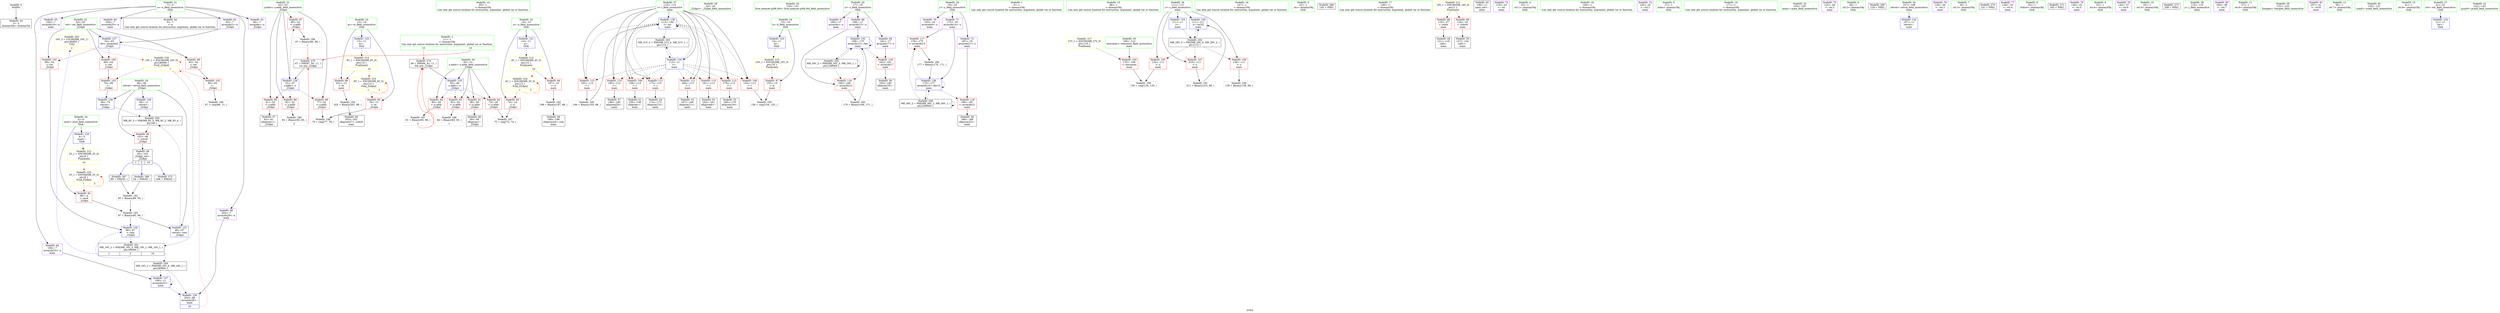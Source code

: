 digraph "SVFG" {
	label="SVFG";

	Node0x564aad6d2fd0 [shape=record,color=grey,label="{NodeID: 0\nNullPtr}"];
	Node0x564aad6d2fd0 -> Node0x564aad6ec430[style=solid];
	Node0x564aad705e00 [shape=record,color=yellow,style=double,label="{NodeID: 263\n16V_3 = CSCHI(MR_16V_1)\npts\{90000 \}\nCS[]|{<s0>2}}"];
	Node0x564aad705e00:s0 -> Node0x564aad703500[style=dashed,color=red];
	Node0x564aad6ec970 [shape=record,color=red,label="{NodeID: 97\n86\<--52\n\<--y.addr\n_Z2dpii\n}"];
	Node0x564aad6ec970 -> Node0x564aad6f6380[style=solid];
	Node0x564aad6ea8e0 [shape=record,color=green,label="{NodeID: 14\n85\<--1\n\<--dummyObj\nCan only get source location for instruction, argument, global var or function.}"];
	Node0x564aad6f0380 [shape=record,color=grey,label="{NodeID: 194\n202 = Binary(201, 88, )\n}"];
	Node0x564aad6f0380 -> Node0x564aad6ee280[style=solid];
	Node0x564aad6ed4d0 [shape=record,color=red,label="{NodeID: 111\n166\<--113\n\<--i\nmain\n}"];
	Node0x564aad6ed4d0 -> Node0x564aad6edcd0[style=solid];
	Node0x564aad6eb6e0 [shape=record,color=green,label="{NodeID: 28\n43\<--44\n_Z2dpii\<--_Z2dpii_field_insensitive\n}"];
	Node0x564aad6f2860 [shape=record,color=blue,label="{NodeID: 125\n50\<--46\nx.addr\<--x\n_Z2dpii\n}"];
	Node0x564aad6f2860 -> Node0x564aad6efbb0[style=dashed];
	Node0x564aad6f2860 -> Node0x564aad6efc80[style=dashed];
	Node0x564aad6f2860 -> Node0x564aad6efd50[style=dashed];
	Node0x564aad6f2860 -> Node0x564aad6efe20[style=dashed];
	Node0x564aad6ec330 [shape=record,color=green,label="{NodeID: 42\n150\<--151\nllvm.memset.p0i8.i64\<--llvm.memset.p0i8.i64_field_insensitive\n}"];
	Node0x564aad6f33c0 [shape=record,color=blue,label="{NodeID: 139\n204\<--88\narrayidx28\<--\nmain\n|{<s0>10}}"];
	Node0x564aad6f33c0:s0 -> Node0x564aad703500[style=dashed,color=red];
	Node0x564aad6edf40 [shape=record,color=black,label="{NodeID: 56\n183\<--182\nidxprom18\<--\nmain\n}"];
	Node0x564aad6eeaa0 [shape=record,color=purple,label="{NodeID: 70\n163\<--19\narrayidx9\<--y\nmain\n}"];
	Node0x564aad6ef600 [shape=record,color=red,label="{NodeID: 84\n197\<--10\n\<--n\nmain\n}"];
	Node0x564aad6ef600 -> Node0x564aad6f5a80[style=solid];
	Node0x564aad6d33b0 [shape=record,color=green,label="{NodeID: 1\n5\<--1\n\<--dummyObj\nCan only get source location for instruction, argument, global var or function.}"];
	Node0x564aad6eca40 [shape=record,color=red,label="{NodeID: 98\n92\<--52\n\<--y.addr\n_Z2dpii\n}"];
	Node0x564aad6eca40 -> Node0x564aad6f6500[style=solid];
	Node0x564aad6ea9e0 [shape=record,color=green,label="{NodeID: 15\n88\<--1\n\<--dummyObj\nCan only get source location for instruction, argument, global var or function.}"];
	Node0x564aad6f0500 [shape=record,color=grey,label="{NodeID: 195\n156 = cmp(154, 155, )\n}"];
	Node0x564aad6ed5a0 [shape=record,color=red,label="{NodeID: 112\n173\<--113\n\<--i\nmain\n}"];
	Node0x564aad6ed5a0 -> Node0x564aad6edda0[style=solid];
	Node0x564aad6eb7e0 [shape=record,color=green,label="{NodeID: 29\n48\<--49\nretval\<--retval_field_insensitive\n_Z2dpii\n}"];
	Node0x564aad6eb7e0 -> Node0x564aad6efae0[style=solid];
	Node0x564aad6eb7e0 -> Node0x564aad6f2ad0[style=solid];
	Node0x564aad6eb7e0 -> Node0x564aad6f2ba0[style=solid];
	Node0x564aad6eb7e0 -> Node0x564aad6f2d40[style=solid];
	Node0x564aad6f2930 [shape=record,color=blue,label="{NodeID: 126\n52\<--47\ny.addr\<--y\n_Z2dpii\n}"];
	Node0x564aad6f2930 -> Node0x564aad6efef0[style=dashed];
	Node0x564aad6f2930 -> Node0x564aad6ec8a0[style=dashed];
	Node0x564aad6f2930 -> Node0x564aad6ec970[style=dashed];
	Node0x564aad6f2930 -> Node0x564aad6eca40[style=dashed];
	Node0x564aad6ec430 [shape=record,color=black,label="{NodeID: 43\n2\<--3\ndummyVal\<--dummyVal\n}"];
	Node0x564aad702eb0 [shape=record,color=yellow,style=double,label="{NodeID: 223\n2V_1 = ENCHI(MR_2V_0)\npts\{6 \}\nFun[_Z2dpii]|{|<s1>1|<s2>2}}"];
	Node0x564aad702eb0 -> Node0x564aad6ef460[style=dashed];
	Node0x564aad702eb0:s1 -> Node0x564aad702eb0[style=dashed,color=red];
	Node0x564aad702eb0:s2 -> Node0x564aad702eb0[style=dashed,color=red];
	Node0x564aad6f3490 [shape=record,color=blue,label="{NodeID: 140\n111\<--211\nz\<--inc32\nmain\n}"];
	Node0x564aad6f3490 -> Node0x564aad6fecf0[style=dashed];
	Node0x564aad6ee010 [shape=record,color=black,label="{NodeID: 57\n186\<--185\nidxprom20\<--\nmain\n}"];
	Node0x564aad6eeb70 [shape=record,color=purple,label="{NodeID: 71\n175\<--19\narrayidx14\<--y\nmain\n}"];
	Node0x564aad6eeb70 -> Node0x564aad6f20f0[style=solid];
	Node0x564aad6eeb70 -> Node0x564aad6f3150[style=solid];
	Node0x564aad6ef6d0 [shape=record,color=red,label="{NodeID: 85\n78\<--13\n\<--m\n_Z2dpii\n}"];
	Node0x564aad6ef6d0 -> Node0x564aad6f0980[style=solid];
	Node0x564aad6e3bd0 [shape=record,color=green,label="{NodeID: 2\n11\<--1\n\<--dummyObj\nCan only get source location for instruction, argument, global var or function.|{<s0>10|<s1>10}}"];
	Node0x564aad6e3bd0:s0 -> Node0x564aad7117b0[style=solid,color=red];
	Node0x564aad6e3bd0:s1 -> Node0x564aad711ac0[style=solid,color=red];
	Node0x564aad6f5a80 [shape=record,color=grey,label="{NodeID: 182\n198 = Binary(197, 88, )\n}"];
	Node0x564aad6f5a80 -> Node0x564aad6ee1b0[style=solid];
	Node0x564aad6ecb10 [shape=record,color=red,label="{NodeID: 99\n65\<--54\n\<--ret\n_Z2dpii\n}"];
	Node0x564aad6ecb10 -> Node0x564aad6ecd80[style=solid];
	Node0x564aad6eaae0 [shape=record,color=green,label="{NodeID: 16\n147\<--1\n\<--dummyObj\nCan only get source location for instruction, argument, global var or function.}"];
	Node0x564aad6f0680 [shape=record,color=grey,label="{NodeID: 196\n136 = cmp(134, 135, )\n}"];
	Node0x564aad6ed670 [shape=record,color=red,label="{NodeID: 113\n179\<--113\n\<--i\nmain\n}"];
	Node0x564aad6ed670 -> Node0x564aad6ede70[style=solid];
	Node0x564aad6eb8b0 [shape=record,color=green,label="{NodeID: 30\n50\<--51\nx.addr\<--x.addr_field_insensitive\n_Z2dpii\n}"];
	Node0x564aad6eb8b0 -> Node0x564aad6efbb0[style=solid];
	Node0x564aad6eb8b0 -> Node0x564aad6efc80[style=solid];
	Node0x564aad6eb8b0 -> Node0x564aad6efd50[style=solid];
	Node0x564aad6eb8b0 -> Node0x564aad6efe20[style=solid];
	Node0x564aad6eb8b0 -> Node0x564aad6f2860[style=solid];
	Node0x564aad6f2a00 [shape=record,color=blue,label="{NodeID: 127\n54\<--63\nret\<--arrayidx2\n_Z2dpii\n}"];
	Node0x564aad6f2a00 -> Node0x564aad6ecb10[style=dashed];
	Node0x564aad6f2a00 -> Node0x564aad6ecbe0[style=dashed];
	Node0x564aad6f2a00 -> Node0x564aad6eccb0[style=dashed];
	Node0x564aad6ec530 [shape=record,color=black,label="{NodeID: 44\n8\<--7\n\<--a\nCan only get source location for instruction, argument, global var or function.}"];
	Node0x564aad702fc0 [shape=record,color=yellow,style=double,label="{NodeID: 224\n4V_1 = ENCHI(MR_4V_0)\npts\{12 \}\nFun[_Z2dpii]|{|<s1>1|<s2>2}}"];
	Node0x564aad702fc0 -> Node0x564aad6ef530[style=dashed];
	Node0x564aad702fc0:s1 -> Node0x564aad702fc0[style=dashed,color=red];
	Node0x564aad702fc0:s2 -> Node0x564aad702fc0[style=dashed,color=red];
	Node0x564aad6ee0e0 [shape=record,color=black,label="{NodeID: 58\n189\<--188\nidxprom22\<--\nmain\n}"];
	Node0x564aad6eec40 [shape=record,color=purple,label="{NodeID: 72\n187\<--19\narrayidx21\<--y\nmain\n}"];
	Node0x564aad6eec40 -> Node0x564aad6f2290[style=solid];
	Node0x564aad6ef7a0 [shape=record,color=red,label="{NodeID: 86\n201\<--13\n\<--m\nmain\n}"];
	Node0x564aad6ef7a0 -> Node0x564aad6f0380[style=solid];
	Node0x564aad6e99d0 [shape=record,color=green,label="{NodeID: 3\n23\<--1\n.str\<--dummyObj\nGlob }"];
	Node0x564aad710eb0 [shape=record,color=black,label="{NodeID: 266\n145 = PHI()\n}"];
	Node0x564aad6f5c00 [shape=record,color=grey,label="{NodeID: 183\n170 = Binary(169, 171, )\n}"];
	Node0x564aad6f5c00 -> Node0x564aad6f3080[style=solid];
	Node0x564aad6ecbe0 [shape=record,color=red,label="{NodeID: 100\n69\<--54\n\<--ret\n_Z2dpii\n}"];
	Node0x564aad6ecbe0 -> Node0x564aad6ece50[style=solid];
	Node0x564aad6eabe0 [shape=record,color=green,label="{NodeID: 17\n148\<--1\n\<--dummyObj\nCan only get source location for instruction, argument, global var or function.}"];
	Node0x564aad6f0800 [shape=record,color=grey,label="{NodeID: 197\n75 = cmp(73, 74, )\n}"];
	Node0x564aad6ed740 [shape=record,color=red,label="{NodeID: 114\n185\<--113\n\<--i\nmain\n}"];
	Node0x564aad6ed740 -> Node0x564aad6ee010[style=solid];
	Node0x564aad6eb980 [shape=record,color=green,label="{NodeID: 31\n52\<--53\ny.addr\<--y.addr_field_insensitive\n_Z2dpii\n}"];
	Node0x564aad6eb980 -> Node0x564aad6efef0[style=solid];
	Node0x564aad6eb980 -> Node0x564aad6ec8a0[style=solid];
	Node0x564aad6eb980 -> Node0x564aad6ec970[style=solid];
	Node0x564aad6eb980 -> Node0x564aad6eca40[style=solid];
	Node0x564aad6eb980 -> Node0x564aad6f2930[style=solid];
	Node0x564aad7019f0 [shape=record,color=yellow,style=double,label="{NodeID: 211\n18V_1 = ENCHI(MR_18V_0)\npts\{1 \}\nFun[main]}"];
	Node0x564aad7019f0 -> Node0x564aad6ef940[style=dashed];
	Node0x564aad7019f0 -> Node0x564aad6efa10[style=dashed];
	Node0x564aad6f2ad0 [shape=record,color=blue,label="{NodeID: 128\n48\<--70\nretval\<--\n_Z2dpii\n}"];
	Node0x564aad6f2ad0 -> Node0x564aad6fe2f0[style=dashed];
	Node0x564aad6ec630 [shape=record,color=black,label="{NodeID: 45\n106\<--11\nmain_ret\<--\nmain\n}"];
	Node0x564aad7030a0 [shape=record,color=yellow,style=double,label="{NodeID: 225\n6V_1 = ENCHI(MR_6V_0)\npts\{14 \}\nFun[_Z2dpii]|{|<s1>1|<s2>2}}"];
	Node0x564aad7030a0 -> Node0x564aad6ef6d0[style=dashed];
	Node0x564aad7030a0:s1 -> Node0x564aad7030a0[style=dashed,color=red];
	Node0x564aad7030a0:s2 -> Node0x564aad7030a0[style=dashed,color=red];
	Node0x564aad6ee1b0 [shape=record,color=black,label="{NodeID: 59\n199\<--198\nidxprom24\<--sub\nmain\n}"];
	Node0x564aad6eed10 [shape=record,color=purple,label="{NodeID: 73\n119\<--23\n\<--.str\nmain\n}"];
	Node0x564aad6ef870 [shape=record,color=red,label="{NodeID: 87\n155\<--15\n\<--k\nmain\n}"];
	Node0x564aad6ef870 -> Node0x564aad6f0500[style=solid];
	Node0x564aad6e9a60 [shape=record,color=green,label="{NodeID: 4\n25\<--1\n.str.1\<--dummyObj\nGlob }"];
	Node0x564aad710fb0 [shape=record,color=black,label="{NodeID: 267\n89 = PHI(45, )\n}"];
	Node0x564aad710fb0 -> Node0x564aad6f0080[style=solid];
	Node0x564aad6f5d80 [shape=record,color=grey,label="{NodeID: 184\n177 = Binary(176, 171, )\n}"];
	Node0x564aad6f5d80 -> Node0x564aad6f3150[style=solid];
	Node0x564aad6eccb0 [shape=record,color=red,label="{NodeID: 101\n98\<--54\n\<--ret\n_Z2dpii\n}"];
	Node0x564aad6eccb0 -> Node0x564aad6f2c70[style=solid];
	Node0x564aad6eace0 [shape=record,color=green,label="{NodeID: 18\n149\<--1\n\<--dummyObj\nCan only get source location for instruction, argument, global var or function.}"];
	Node0x564aad6f0980 [shape=record,color=grey,label="{NodeID: 198\n79 = cmp(77, 78, )\n}"];
	Node0x564aad6ed810 [shape=record,color=red,label="{NodeID: 115\n193\<--113\n\<--i\nmain\n}"];
	Node0x564aad6ed810 -> Node0x564aad6f5f00[style=solid];
	Node0x564aad6eba50 [shape=record,color=green,label="{NodeID: 32\n54\<--55\nret\<--ret_field_insensitive\n_Z2dpii\n}"];
	Node0x564aad6eba50 -> Node0x564aad6ecb10[style=solid];
	Node0x564aad6eba50 -> Node0x564aad6ecbe0[style=solid];
	Node0x564aad6eba50 -> Node0x564aad6eccb0[style=solid];
	Node0x564aad6eba50 -> Node0x564aad6f2a00[style=solid];
	Node0x564aad702510 [shape=record,color=yellow,style=double,label="{NodeID: 212\n2V_1 = ENCHI(MR_2V_0)\npts\{6 \}\nFun[main]|{<s0>10}}"];
	Node0x564aad702510:s0 -> Node0x564aad702eb0[style=dashed,color=red];
	Node0x564aad6f2ba0 [shape=record,color=blue,label="{NodeID: 129\n48\<--11\nretval\<--\n_Z2dpii\n}"];
	Node0x564aad6f2ba0 -> Node0x564aad6fe2f0[style=dashed];
	Node0x564aad6ec700 [shape=record,color=black,label="{NodeID: 46\n59\<--58\nidxprom\<--\n_Z2dpii\n}"];
	Node0x564aad6ee280 [shape=record,color=black,label="{NodeID: 60\n203\<--202\nidxprom27\<--sub26\nmain\n}"];
	Node0x564aad6eede0 [shape=record,color=purple,label="{NodeID: 74\n120\<--25\n\<--.str.1\nmain\n}"];
	Node0x564aad6ef940 [shape=record,color=red,label="{NodeID: 88\n118\<--27\n\<--stdin\nmain\n}"];
	Node0x564aad6ef940 -> Node0x564aad6ed990[style=solid];
	Node0x564aad6d41d0 [shape=record,color=green,label="{NodeID: 5\n27\<--1\nstdin\<--dummyObj\nGlob }"];
	Node0x564aad7111a0 [shape=record,color=black,label="{NodeID: 268\n94 = PHI(45, )\n}"];
	Node0x564aad7111a0 -> Node0x564aad6f0080[style=solid];
	Node0x564aad6f5f00 [shape=record,color=grey,label="{NodeID: 185\n194 = Binary(193, 88, )\n}"];
	Node0x564aad6f5f00 -> Node0x564aad6f32f0[style=solid];
	Node0x564aad6ecd80 [shape=record,color=red,label="{NodeID: 102\n66\<--65\n\<--\n_Z2dpii\n}"];
	Node0x564aad6ecd80 -> Node0x564aad6f0b00[style=solid];
	Node0x564aad6eade0 [shape=record,color=green,label="{NodeID: 19\n171\<--1\n\<--dummyObj\nCan only get source location for instruction, argument, global var or function.}"];
	Node0x564aad6f0b00 [shape=record,color=grey,label="{NodeID: 199\n67 = cmp(66, 11, )\n}"];
	Node0x564aad6f2020 [shape=record,color=red,label="{NodeID: 116\n169\<--168\n\<--arrayidx12\nmain\n}"];
	Node0x564aad6f2020 -> Node0x564aad6f5c00[style=solid];
	Node0x564aad6ebb20 [shape=record,color=green,label="{NodeID: 33\n104\<--105\nmain\<--main_field_insensitive\n}"];
	Node0x564aad7025f0 [shape=record,color=yellow,style=double,label="{NodeID: 213\n4V_1 = ENCHI(MR_4V_0)\npts\{12 \}\nFun[main]|{|<s1>10}}"];
	Node0x564aad7025f0 -> Node0x564aad6ef600[style=dashed];
	Node0x564aad7025f0:s1 -> Node0x564aad702fc0[style=dashed,color=red];
	Node0x564aad6f2c70 [shape=record,color=blue,label="{NodeID: 130\n98\<--97\n\<--rem\n_Z2dpii\n}"];
	Node0x564aad6f2c70 -> Node0x564aad6fe7f0[style=dashed];
	Node0x564aad6ec7d0 [shape=record,color=black,label="{NodeID: 47\n62\<--61\nidxprom1\<--\n_Z2dpii\n}"];
	Node0x564aad6ee350 [shape=record,color=purple,label="{NodeID: 61\n60\<--7\narrayidx\<--a\n_Z2dpii\n}"];
	Node0x564aad6eeeb0 [shape=record,color=purple,label="{NodeID: 75\n125\<--28\n\<--.str.2\nmain\n}"];
	Node0x564aad6efa10 [shape=record,color=red,label="{NodeID: 89\n124\<--32\n\<--stdout\nmain\n}"];
	Node0x564aad6efa10 -> Node0x564aad6eda60[style=solid];
	Node0x564aad6d4260 [shape=record,color=green,label="{NodeID: 6\n28\<--1\n.str.2\<--dummyObj\nGlob }"];
	Node0x564aad7112a0 [shape=record,color=black,label="{NodeID: 269\n129 = PHI()\n}"];
	Node0x564aad6f6080 [shape=record,color=grey,label="{NodeID: 186\n84 = Binary(83, 85, )\n|{<s0>1}}"];
	Node0x564aad6f6080:s0 -> Node0x564aad7117b0[style=solid,color=red];
	Node0x564aad6ece50 [shape=record,color=red,label="{NodeID: 103\n70\<--69\n\<--\n_Z2dpii\n}"];
	Node0x564aad6ece50 -> Node0x564aad6f2ad0[style=solid];
	Node0x564aad6eaee0 [shape=record,color=green,label="{NodeID: 20\n4\<--6\nmod\<--mod_field_insensitive\nGlob }"];
	Node0x564aad6eaee0 -> Node0x564aad6ef460[style=solid];
	Node0x564aad6eaee0 -> Node0x564aad6f2360[style=solid];
	Node0x564aad6fe2f0 [shape=record,color=black,label="{NodeID: 200\nMR_8V_3 = PHI(MR_8V_5, MR_8V_2, MR_8V_4, )\npts\{49 \}\n}"];
	Node0x564aad6fe2f0 -> Node0x564aad6efae0[style=dashed];
	Node0x564aad6f20f0 [shape=record,color=red,label="{NodeID: 117\n176\<--175\n\<--arrayidx14\nmain\n}"];
	Node0x564aad6f20f0 -> Node0x564aad6f5d80[style=solid];
	Node0x564aad6ebc20 [shape=record,color=green,label="{NodeID: 34\n107\<--108\nretval\<--retval_field_insensitive\nmain\n}"];
	Node0x564aad6ebc20 -> Node0x564aad6f2e10[style=solid];
	Node0x564aad7026d0 [shape=record,color=yellow,style=double,label="{NodeID: 214\n6V_1 = ENCHI(MR_6V_0)\npts\{14 \}\nFun[main]|{|<s1>10}}"];
	Node0x564aad7026d0 -> Node0x564aad6ef7a0[style=dashed];
	Node0x564aad7026d0:s1 -> Node0x564aad7030a0[style=dashed,color=red];
	Node0x564aad6f2d40 [shape=record,color=blue,label="{NodeID: 131\n48\<--97\nretval\<--rem\n_Z2dpii\n}"];
	Node0x564aad6f2d40 -> Node0x564aad6fe2f0[style=dashed];
	Node0x564aad6ed8c0 [shape=record,color=black,label="{NodeID: 48\n45\<--102\n_Z2dpii_ret\<--\n_Z2dpii\n|{<s0>1|<s1>2|<s2>10}}"];
	Node0x564aad6ed8c0:s0 -> Node0x564aad710fb0[style=solid,color=blue];
	Node0x564aad6ed8c0:s1 -> Node0x564aad7111a0[style=solid,color=blue];
	Node0x564aad6ed8c0:s2 -> Node0x564aad711510[style=solid,color=blue];
	Node0x564aad6ee420 [shape=record,color=purple,label="{NodeID: 62\n63\<--7\narrayidx2\<--a\n_Z2dpii\n}"];
	Node0x564aad6ee420 -> Node0x564aad6f2a00[style=solid];
	Node0x564aad6eef80 [shape=record,color=purple,label="{NodeID: 76\n126\<--30\n\<--.str.3\nmain\n}"];
	Node0x564aad6efae0 [shape=record,color=red,label="{NodeID: 90\n102\<--48\n\<--retval\n_Z2dpii\n}"];
	Node0x564aad6efae0 -> Node0x564aad6ed8c0[style=solid];
	Node0x564aad6d42f0 [shape=record,color=green,label="{NodeID: 7\n30\<--1\n.str.3\<--dummyObj\nGlob }"];
	Node0x564aad711370 [shape=record,color=black,label="{NodeID: 270\n141 = PHI()\n}"];
	Node0x564aad6f6200 [shape=record,color=grey,label="{NodeID: 187\n91 = Binary(90, 88, )\n|{<s0>2}}"];
	Node0x564aad6f6200:s0 -> Node0x564aad7117b0[style=solid,color=red];
	Node0x564aad6ecf20 [shape=record,color=red,label="{NodeID: 104\n135\<--109\n\<--testcases\nmain\n}"];
	Node0x564aad6ecf20 -> Node0x564aad6f0680[style=solid];
	Node0x564aad6eafe0 [shape=record,color=green,label="{NodeID: 21\n7\<--9\na\<--a_field_insensitive\nGlob }"];
	Node0x564aad6eafe0 -> Node0x564aad6ec530[style=solid];
	Node0x564aad6eafe0 -> Node0x564aad6ee350[style=solid];
	Node0x564aad6eafe0 -> Node0x564aad6ee420[style=solid];
	Node0x564aad6eafe0 -> Node0x564aad6ee4f0[style=solid];
	Node0x564aad6eafe0 -> Node0x564aad6ee5c0[style=solid];
	Node0x564aad6eafe0 -> Node0x564aad6ee690[style=solid];
	Node0x564aad6eafe0 -> Node0x564aad6ee760[style=solid];
	Node0x564aad6fe7f0 [shape=record,color=black,label="{NodeID: 201\nMR_16V_2 = PHI(MR_16V_5, MR_16V_1, MR_16V_1, )\npts\{90000 \}\n|{<s0>1|<s1>2|<s2>10}}"];
	Node0x564aad6fe7f0:s0 -> Node0x564aad705e00[style=dashed,color=blue];
	Node0x564aad6fe7f0:s1 -> Node0x564aad6f2c70[style=dashed,color=blue];
	Node0x564aad6fe7f0:s2 -> Node0x564aad6ff6f0[style=dashed,color=blue];
	Node0x564aad6f21c0 [shape=record,color=red,label="{NodeID: 118\n182\<--181\n\<--arrayidx17\nmain\n}"];
	Node0x564aad6f21c0 -> Node0x564aad6edf40[style=solid];
	Node0x564aad6ebcf0 [shape=record,color=green,label="{NodeID: 35\n109\<--110\ntestcases\<--testcases_field_insensitive\nmain\n}"];
	Node0x564aad6ebcf0 -> Node0x564aad6ecf20[style=solid];
	Node0x564aad7027b0 [shape=record,color=yellow,style=double,label="{NodeID: 215\n23V_1 = ENCHI(MR_23V_0)\npts\{16 \}\nFun[main]}"];
	Node0x564aad7027b0 -> Node0x564aad6ef870[style=dashed];
	Node0x564aad6f2e10 [shape=record,color=blue,label="{NodeID: 132\n107\<--11\nretval\<--\nmain\n}"];
	Node0x564aad6ed990 [shape=record,color=black,label="{NodeID: 49\n121\<--118\ncall\<--\nmain\n}"];
	Node0x564aad6ee4f0 [shape=record,color=purple,label="{NodeID: 63\n184\<--7\narrayidx19\<--a\nmain\n}"];
	Node0x564aad6ef050 [shape=record,color=purple,label="{NodeID: 77\n128\<--33\n\<--.str.4\nmain\n}"];
	Node0x564aad6efbb0 [shape=record,color=red,label="{NodeID: 91\n58\<--50\n\<--x.addr\n_Z2dpii\n}"];
	Node0x564aad6efbb0 -> Node0x564aad6ec700[style=solid];
	Node0x564aad6e9d10 [shape=record,color=green,label="{NodeID: 8\n32\<--1\nstdout\<--dummyObj\nGlob }"];
	Node0x564aad711440 [shape=record,color=black,label="{NodeID: 271\n165 = PHI()\n}"];
	Node0x564aad6f6380 [shape=record,color=grey,label="{NodeID: 188\n87 = Binary(86, 88, )\n|{<s0>1}}"];
	Node0x564aad6f6380:s0 -> Node0x564aad711ac0[style=solid,color=red];
	Node0x564aad6ecff0 [shape=record,color=red,label="{NodeID: 105\n134\<--111\n\<--z\nmain\n}"];
	Node0x564aad6ecff0 -> Node0x564aad6f0680[style=solid];
	Node0x564aad6eb0e0 [shape=record,color=green,label="{NodeID: 22\n10\<--12\nn\<--n_field_insensitive\nGlob }"];
	Node0x564aad6eb0e0 -> Node0x564aad6ef530[style=solid];
	Node0x564aad6eb0e0 -> Node0x564aad6ef600[style=solid];
	Node0x564aad6eb0e0 -> Node0x564aad6f2460[style=solid];
	Node0x564aad6fecf0 [shape=record,color=black,label="{NodeID: 202\nMR_29V_3 = PHI(MR_29V_4, MR_29V_2, )\npts\{112 \}\n}"];
	Node0x564aad6fecf0 -> Node0x564aad6ecff0[style=dashed];
	Node0x564aad6fecf0 -> Node0x564aad6ed0c0[style=dashed];
	Node0x564aad6fecf0 -> Node0x564aad6ed190[style=dashed];
	Node0x564aad6fecf0 -> Node0x564aad6f3490[style=dashed];
	Node0x564aad6f2290 [shape=record,color=red,label="{NodeID: 119\n188\<--187\n\<--arrayidx21\nmain\n}"];
	Node0x564aad6f2290 -> Node0x564aad6ee0e0[style=solid];
	Node0x564aad6ebdc0 [shape=record,color=green,label="{NodeID: 36\n111\<--112\nz\<--z_field_insensitive\nmain\n}"];
	Node0x564aad6ebdc0 -> Node0x564aad6ecff0[style=solid];
	Node0x564aad6ebdc0 -> Node0x564aad6ed0c0[style=solid];
	Node0x564aad6ebdc0 -> Node0x564aad6ed190[style=solid];
	Node0x564aad6ebdc0 -> Node0x564aad6f2ee0[style=solid];
	Node0x564aad6ebdc0 -> Node0x564aad6f3490[style=solid];
	Node0x564aad6f2ee0 [shape=record,color=blue,label="{NodeID: 133\n111\<--11\nz\<--\nmain\n}"];
	Node0x564aad6f2ee0 -> Node0x564aad6fecf0[style=dashed];
	Node0x564aad6eda60 [shape=record,color=black,label="{NodeID: 50\n127\<--124\ncall1\<--\nmain\n}"];
	Node0x564aad703500 [shape=record,color=yellow,style=double,label="{NodeID: 230\n16V_1 = ENCHI(MR_16V_0)\npts\{90000 \}\nFun[_Z2dpii]|{|<s3>1}}"];
	Node0x564aad703500 -> Node0x564aad6ecd80[style=dashed];
	Node0x564aad703500 -> Node0x564aad6ece50[style=dashed];
	Node0x564aad703500 -> Node0x564aad6fe7f0[style=dashed];
	Node0x564aad703500:s3 -> Node0x564aad703500[style=dashed,color=red];
	Node0x564aad6ee5c0 [shape=record,color=purple,label="{NodeID: 64\n190\<--7\narrayidx23\<--a\nmain\n}"];
	Node0x564aad6ee5c0 -> Node0x564aad6f3220[style=solid];
	Node0x564aad6ef120 [shape=record,color=purple,label="{NodeID: 78\n140\<--35\n\<--.str.5\nmain\n}"];
	Node0x564aad6efc80 [shape=record,color=red,label="{NodeID: 92\n73\<--50\n\<--x.addr\n_Z2dpii\n}"];
	Node0x564aad6efc80 -> Node0x564aad6f0800[style=solid];
	Node0x564aad6e9da0 [shape=record,color=green,label="{NodeID: 9\n33\<--1\n.str.4\<--dummyObj\nGlob }"];
	Node0x564aad711510 [shape=record,color=black,label="{NodeID: 272\n206 = PHI(45, )\n}"];
	Node0x564aad6f6500 [shape=record,color=grey,label="{NodeID: 189\n93 = Binary(92, 85, )\n|{<s0>2}}"];
	Node0x564aad6f6500:s0 -> Node0x564aad711ac0[style=solid,color=red];
	Node0x564aad6ed0c0 [shape=record,color=red,label="{NodeID: 106\n138\<--111\n\<--z\nmain\n}"];
	Node0x564aad6ed0c0 -> Node0x564aad6f6680[style=solid];
	Node0x564aad6eb1e0 [shape=record,color=green,label="{NodeID: 23\n13\<--14\nm\<--m_field_insensitive\nGlob }"];
	Node0x564aad6eb1e0 -> Node0x564aad6ef6d0[style=solid];
	Node0x564aad6eb1e0 -> Node0x564aad6ef7a0[style=solid];
	Node0x564aad6eb1e0 -> Node0x564aad6f2560[style=solid];
	Node0x564aad6ff1f0 [shape=record,color=black,label="{NodeID: 203\nMR_31V_2 = PHI(MR_31V_4, MR_31V_1, )\npts\{114 \}\n}"];
	Node0x564aad6ff1f0 -> Node0x564aad6f2fb0[style=dashed];
	Node0x564aad6f2360 [shape=record,color=blue,label="{NodeID: 120\n4\<--5\nmod\<--\nGlob }"];
	Node0x564aad6f2360 -> Node0x564aad702510[style=dashed];
	Node0x564aad6ebe90 [shape=record,color=green,label="{NodeID: 37\n113\<--114\ni\<--i_field_insensitive\nmain\n}"];
	Node0x564aad6ebe90 -> Node0x564aad6ed260[style=solid];
	Node0x564aad6ebe90 -> Node0x564aad6ed330[style=solid];
	Node0x564aad6ebe90 -> Node0x564aad6ed400[style=solid];
	Node0x564aad6ebe90 -> Node0x564aad6ed4d0[style=solid];
	Node0x564aad6ebe90 -> Node0x564aad6ed5a0[style=solid];
	Node0x564aad6ebe90 -> Node0x564aad6ed670[style=solid];
	Node0x564aad6ebe90 -> Node0x564aad6ed740[style=solid];
	Node0x564aad6ebe90 -> Node0x564aad6ed810[style=solid];
	Node0x564aad6ebe90 -> Node0x564aad6f2fb0[style=solid];
	Node0x564aad6ebe90 -> Node0x564aad6f32f0[style=solid];
	Node0x564aad702970 [shape=record,color=yellow,style=double,label="{NodeID: 217\n27V_1 = ENCHI(MR_27V_0)\npts\{110 \}\nFun[main]}"];
	Node0x564aad702970 -> Node0x564aad6ecf20[style=dashed];
	Node0x564aad6f2fb0 [shape=record,color=blue,label="{NodeID: 134\n113\<--11\ni\<--\nmain\n}"];
	Node0x564aad6f2fb0 -> Node0x564aad6ed260[style=dashed];
	Node0x564aad6f2fb0 -> Node0x564aad6ed330[style=dashed];
	Node0x564aad6f2fb0 -> Node0x564aad6ed400[style=dashed];
	Node0x564aad6f2fb0 -> Node0x564aad6ed4d0[style=dashed];
	Node0x564aad6f2fb0 -> Node0x564aad6ed5a0[style=dashed];
	Node0x564aad6f2fb0 -> Node0x564aad6ed670[style=dashed];
	Node0x564aad6f2fb0 -> Node0x564aad6ed740[style=dashed];
	Node0x564aad6f2fb0 -> Node0x564aad6ed810[style=dashed];
	Node0x564aad6f2fb0 -> Node0x564aad6f32f0[style=dashed];
	Node0x564aad6f2fb0 -> Node0x564aad6ff1f0[style=dashed];
	Node0x564aad6edb30 [shape=record,color=black,label="{NodeID: 51\n159\<--158\nidxprom\<--\nmain\n}"];
	Node0x564aad6ee690 [shape=record,color=purple,label="{NodeID: 65\n200\<--7\narrayidx25\<--a\nmain\n}"];
	Node0x564aad6ef1f0 [shape=record,color=purple,label="{NodeID: 79\n144\<--37\n\<--.str.6\nmain\n}"];
	Node0x564aad6efd50 [shape=record,color=red,label="{NodeID: 93\n83\<--50\n\<--x.addr\n_Z2dpii\n}"];
	Node0x564aad6efd50 -> Node0x564aad6f6080[style=solid];
	Node0x564aad6e9e70 [shape=record,color=green,label="{NodeID: 10\n35\<--1\n.str.5\<--dummyObj\nGlob }"];
	Node0x564aad7116e0 [shape=record,color=black,label="{NodeID: 273\n208 = PHI()\n}"];
	Node0x564aad6f6680 [shape=record,color=grey,label="{NodeID: 190\n139 = Binary(138, 88, )\n}"];
	Node0x564aad6ed190 [shape=record,color=red,label="{NodeID: 107\n210\<--111\n\<--z\nmain\n}"];
	Node0x564aad6ed190 -> Node0x564aad6f6800[style=solid];
	Node0x564aad6eb2e0 [shape=record,color=green,label="{NodeID: 24\n15\<--16\nk\<--k_field_insensitive\nGlob }"];
	Node0x564aad6eb2e0 -> Node0x564aad6ef870[style=solid];
	Node0x564aad6eb2e0 -> Node0x564aad6f2660[style=solid];
	Node0x564aad6ff6f0 [shape=record,color=black,label="{NodeID: 204\nMR_16V_2 = PHI(MR_16V_6, MR_16V_1, )\npts\{90000 \}\n}"];
	Node0x564aad6ff6f0 -> Node0x564aad6f3220[style=dashed];
	Node0x564aad6ff6f0 -> Node0x564aad6f33c0[style=dashed];
	Node0x564aad6f2460 [shape=record,color=blue,label="{NodeID: 121\n10\<--11\nn\<--\nGlob }"];
	Node0x564aad6f2460 -> Node0x564aad7025f0[style=dashed];
	Node0x564aad6ebf60 [shape=record,color=green,label="{NodeID: 38\n115\<--116\nj\<--j_field_insensitive\nmain\n}"];
	Node0x564aad6f3080 [shape=record,color=blue,label="{NodeID: 135\n168\<--170\narrayidx12\<--dec\nmain\n}"];
	Node0x564aad6f3080 -> Node0x564aad6f2020[style=dashed];
	Node0x564aad6f3080 -> Node0x564aad6f21c0[style=dashed];
	Node0x564aad6f3080 -> Node0x564aad6f3080[style=dashed];
	Node0x564aad6f3080 -> Node0x564aad6ffbf0[style=dashed];
	Node0x564aad6edc00 [shape=record,color=black,label="{NodeID: 52\n162\<--161\nidxprom8\<--\nmain\n}"];
	Node0x564aad6ee760 [shape=record,color=purple,label="{NodeID: 66\n204\<--7\narrayidx28\<--a\nmain\n}"];
	Node0x564aad6ee760 -> Node0x564aad6f33c0[style=solid];
	Node0x564aad6ef2c0 [shape=record,color=purple,label="{NodeID: 80\n164\<--39\n\<--.str.7\nmain\n}"];
	Node0x564aad6efe20 [shape=record,color=red,label="{NodeID: 94\n90\<--50\n\<--x.addr\n_Z2dpii\n}"];
	Node0x564aad6efe20 -> Node0x564aad6f6200[style=solid];
	Node0x564aad6ea700 [shape=record,color=green,label="{NodeID: 11\n37\<--1\n.str.6\<--dummyObj\nGlob }"];
	Node0x564aad7117b0 [shape=record,color=black,label="{NodeID: 274\n46 = PHI(84, 91, 11, )\n0th arg _Z2dpii }"];
	Node0x564aad7117b0 -> Node0x564aad6f2860[style=solid];
	Node0x564aad6f6800 [shape=record,color=grey,label="{NodeID: 191\n211 = Binary(210, 88, )\n}"];
	Node0x564aad6f6800 -> Node0x564aad6f3490[style=solid];
	Node0x564aad6ed260 [shape=record,color=red,label="{NodeID: 108\n154\<--113\n\<--i\nmain\n}"];
	Node0x564aad6ed260 -> Node0x564aad6f0500[style=solid];
	Node0x564aad6eb3e0 [shape=record,color=green,label="{NodeID: 25\n17\<--18\nx\<--x_field_insensitive\nGlob }"];
	Node0x564aad6eb3e0 -> Node0x564aad6ee830[style=solid];
	Node0x564aad6eb3e0 -> Node0x564aad6ee900[style=solid];
	Node0x564aad6eb3e0 -> Node0x564aad6ee9d0[style=solid];
	Node0x564aad6ffbf0 [shape=record,color=black,label="{NodeID: 205\nMR_34V_2 = PHI(MR_34V_3, MR_34V_1, )\npts\{180000 \}\n}"];
	Node0x564aad6ffbf0 -> Node0x564aad6f2020[style=dashed];
	Node0x564aad6ffbf0 -> Node0x564aad6f3080[style=dashed];
	Node0x564aad6ffbf0 -> Node0x564aad6ffbf0[style=dashed];
	Node0x564aad6f2560 [shape=record,color=blue,label="{NodeID: 122\n13\<--11\nm\<--\nGlob }"];
	Node0x564aad6f2560 -> Node0x564aad7026d0[style=dashed];
	Node0x564aad6ec030 [shape=record,color=green,label="{NodeID: 39\n122\<--123\nfreopen\<--freopen_field_insensitive\n}"];
	Node0x564aad6f3150 [shape=record,color=blue,label="{NodeID: 136\n175\<--177\narrayidx14\<--dec15\nmain\n}"];
	Node0x564aad6f3150 -> Node0x564aad6f20f0[style=dashed];
	Node0x564aad6f3150 -> Node0x564aad6f2290[style=dashed];
	Node0x564aad6f3150 -> Node0x564aad6f3150[style=dashed];
	Node0x564aad6f3150 -> Node0x564aad7000f0[style=dashed];
	Node0x564aad6edcd0 [shape=record,color=black,label="{NodeID: 53\n167\<--166\nidxprom11\<--\nmain\n}"];
	Node0x564aad6ee830 [shape=record,color=purple,label="{NodeID: 67\n160\<--17\narrayidx\<--x\nmain\n}"];
	Node0x564aad6ef390 [shape=record,color=purple,label="{NodeID: 81\n207\<--41\n\<--.str.8\nmain\n}"];
	Node0x564aad6efef0 [shape=record,color=red,label="{NodeID: 95\n61\<--52\n\<--y.addr\n_Z2dpii\n}"];
	Node0x564aad6efef0 -> Node0x564aad6ec7d0[style=solid];
	Node0x564aad6ea790 [shape=record,color=green,label="{NodeID: 12\n39\<--1\n.str.7\<--dummyObj\nGlob }"];
	Node0x564aad711ac0 [shape=record,color=black,label="{NodeID: 275\n47 = PHI(87, 93, 11, )\n1st arg _Z2dpii }"];
	Node0x564aad711ac0 -> Node0x564aad6f2930[style=solid];
	Node0x564aad6f0080 [shape=record,color=grey,label="{NodeID: 192\n95 = Binary(89, 94, )\n}"];
	Node0x564aad6f0080 -> Node0x564aad6f0200[style=solid];
	Node0x564aad6ed330 [shape=record,color=red,label="{NodeID: 109\n158\<--113\n\<--i\nmain\n}"];
	Node0x564aad6ed330 -> Node0x564aad6edb30[style=solid];
	Node0x564aad6eb4e0 [shape=record,color=green,label="{NodeID: 26\n19\<--20\ny\<--y_field_insensitive\nGlob }"];
	Node0x564aad6eb4e0 -> Node0x564aad6eeaa0[style=solid];
	Node0x564aad6eb4e0 -> Node0x564aad6eeb70[style=solid];
	Node0x564aad6eb4e0 -> Node0x564aad6eec40[style=solid];
	Node0x564aad7000f0 [shape=record,color=black,label="{NodeID: 206\nMR_36V_2 = PHI(MR_36V_3, MR_36V_1, )\npts\{200000 \}\n}"];
	Node0x564aad7000f0 -> Node0x564aad6f20f0[style=dashed];
	Node0x564aad7000f0 -> Node0x564aad6f3150[style=dashed];
	Node0x564aad7000f0 -> Node0x564aad7000f0[style=dashed];
	Node0x564aad6f2660 [shape=record,color=blue,label="{NodeID: 123\n15\<--11\nk\<--\nGlob }"];
	Node0x564aad6f2660 -> Node0x564aad7027b0[style=dashed];
	Node0x564aad6ec130 [shape=record,color=green,label="{NodeID: 40\n130\<--131\nscanf\<--scanf_field_insensitive\n}"];
	Node0x564aad6f3220 [shape=record,color=blue,label="{NodeID: 137\n190\<--11\narrayidx23\<--\nmain\n}"];
	Node0x564aad6f3220 -> Node0x564aad6f3220[style=dashed];
	Node0x564aad6f3220 -> Node0x564aad6f33c0[style=dashed];
	Node0x564aad6edda0 [shape=record,color=black,label="{NodeID: 54\n174\<--173\nidxprom13\<--\nmain\n}"];
	Node0x564aad6ee900 [shape=record,color=purple,label="{NodeID: 68\n168\<--17\narrayidx12\<--x\nmain\n}"];
	Node0x564aad6ee900 -> Node0x564aad6f2020[style=solid];
	Node0x564aad6ee900 -> Node0x564aad6f3080[style=solid];
	Node0x564aad6ef460 [shape=record,color=red,label="{NodeID: 82\n96\<--4\n\<--mod\n_Z2dpii\n}"];
	Node0x564aad6ef460 -> Node0x564aad6f0200[style=solid];
	Node0x564aad6ec8a0 [shape=record,color=red,label="{NodeID: 96\n77\<--52\n\<--y.addr\n_Z2dpii\n}"];
	Node0x564aad6ec8a0 -> Node0x564aad6f0980[style=solid];
	Node0x564aad6ea820 [shape=record,color=green,label="{NodeID: 13\n41\<--1\n.str.8\<--dummyObj\nGlob }"];
	Node0x564aad6f0200 [shape=record,color=grey,label="{NodeID: 193\n97 = Binary(95, 96, )\n}"];
	Node0x564aad6f0200 -> Node0x564aad6f2c70[style=solid];
	Node0x564aad6f0200 -> Node0x564aad6f2d40[style=solid];
	Node0x564aad6ed400 [shape=record,color=red,label="{NodeID: 110\n161\<--113\n\<--i\nmain\n}"];
	Node0x564aad6ed400 -> Node0x564aad6edc00[style=solid];
	Node0x564aad6eb5e0 [shape=record,color=green,label="{NodeID: 27\n21\<--22\ntot\<--tot_field_insensitive\nGlob }"];
	Node0x564aad6eb5e0 -> Node0x564aad6f2760[style=solid];
	Node0x564aad6f2760 [shape=record,color=blue,label="{NodeID: 124\n21\<--11\ntot\<--\nGlob }"];
	Node0x564aad6ec230 [shape=record,color=green,label="{NodeID: 41\n142\<--143\nprintf\<--printf_field_insensitive\n}"];
	Node0x564aad6f32f0 [shape=record,color=blue,label="{NodeID: 138\n113\<--194\ni\<--inc\nmain\n}"];
	Node0x564aad6f32f0 -> Node0x564aad6ed260[style=dashed];
	Node0x564aad6f32f0 -> Node0x564aad6ed330[style=dashed];
	Node0x564aad6f32f0 -> Node0x564aad6ed400[style=dashed];
	Node0x564aad6f32f0 -> Node0x564aad6ed4d0[style=dashed];
	Node0x564aad6f32f0 -> Node0x564aad6ed5a0[style=dashed];
	Node0x564aad6f32f0 -> Node0x564aad6ed670[style=dashed];
	Node0x564aad6f32f0 -> Node0x564aad6ed740[style=dashed];
	Node0x564aad6f32f0 -> Node0x564aad6ed810[style=dashed];
	Node0x564aad6f32f0 -> Node0x564aad6f32f0[style=dashed];
	Node0x564aad6f32f0 -> Node0x564aad6ff1f0[style=dashed];
	Node0x564aad6ede70 [shape=record,color=black,label="{NodeID: 55\n180\<--179\nidxprom16\<--\nmain\n}"];
	Node0x564aad6ee9d0 [shape=record,color=purple,label="{NodeID: 69\n181\<--17\narrayidx17\<--x\nmain\n}"];
	Node0x564aad6ee9d0 -> Node0x564aad6f21c0[style=solid];
	Node0x564aad6ef530 [shape=record,color=red,label="{NodeID: 83\n74\<--10\n\<--n\n_Z2dpii\n}"];
	Node0x564aad6ef530 -> Node0x564aad6f0800[style=solid];
}
